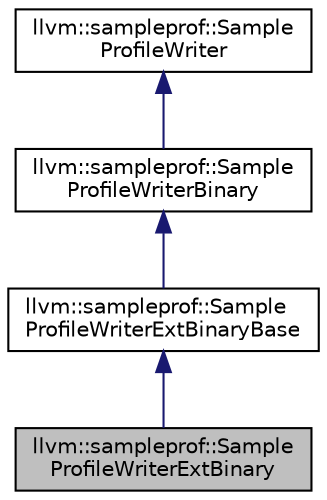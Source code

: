 digraph "llvm::sampleprof::SampleProfileWriterExtBinary"
{
 // LATEX_PDF_SIZE
  bgcolor="transparent";
  edge [fontname="Helvetica",fontsize="10",labelfontname="Helvetica",labelfontsize="10"];
  node [fontname="Helvetica",fontsize="10",shape=record];
  Node1 [label="llvm::sampleprof::Sample\lProfileWriterExtBinary",height=0.2,width=0.4,color="black", fillcolor="grey75", style="filled", fontcolor="black",tooltip=" "];
  Node2 -> Node1 [dir="back",color="midnightblue",fontsize="10",style="solid",fontname="Helvetica"];
  Node2 [label="llvm::sampleprof::Sample\lProfileWriterExtBinaryBase",height=0.2,width=0.4,color="black",URL="$classllvm_1_1sampleprof_1_1SampleProfileWriterExtBinaryBase.html",tooltip=" "];
  Node3 -> Node2 [dir="back",color="midnightblue",fontsize="10",style="solid",fontname="Helvetica"];
  Node3 [label="llvm::sampleprof::Sample\lProfileWriterBinary",height=0.2,width=0.4,color="black",URL="$classllvm_1_1sampleprof_1_1SampleProfileWriterBinary.html",tooltip="Sample-based profile writer (binary format)."];
  Node4 -> Node3 [dir="back",color="midnightblue",fontsize="10",style="solid",fontname="Helvetica"];
  Node4 [label="llvm::sampleprof::Sample\lProfileWriter",height=0.2,width=0.4,color="black",URL="$classllvm_1_1sampleprof_1_1SampleProfileWriter.html",tooltip="Sample-based profile writer. Base class."];
}
